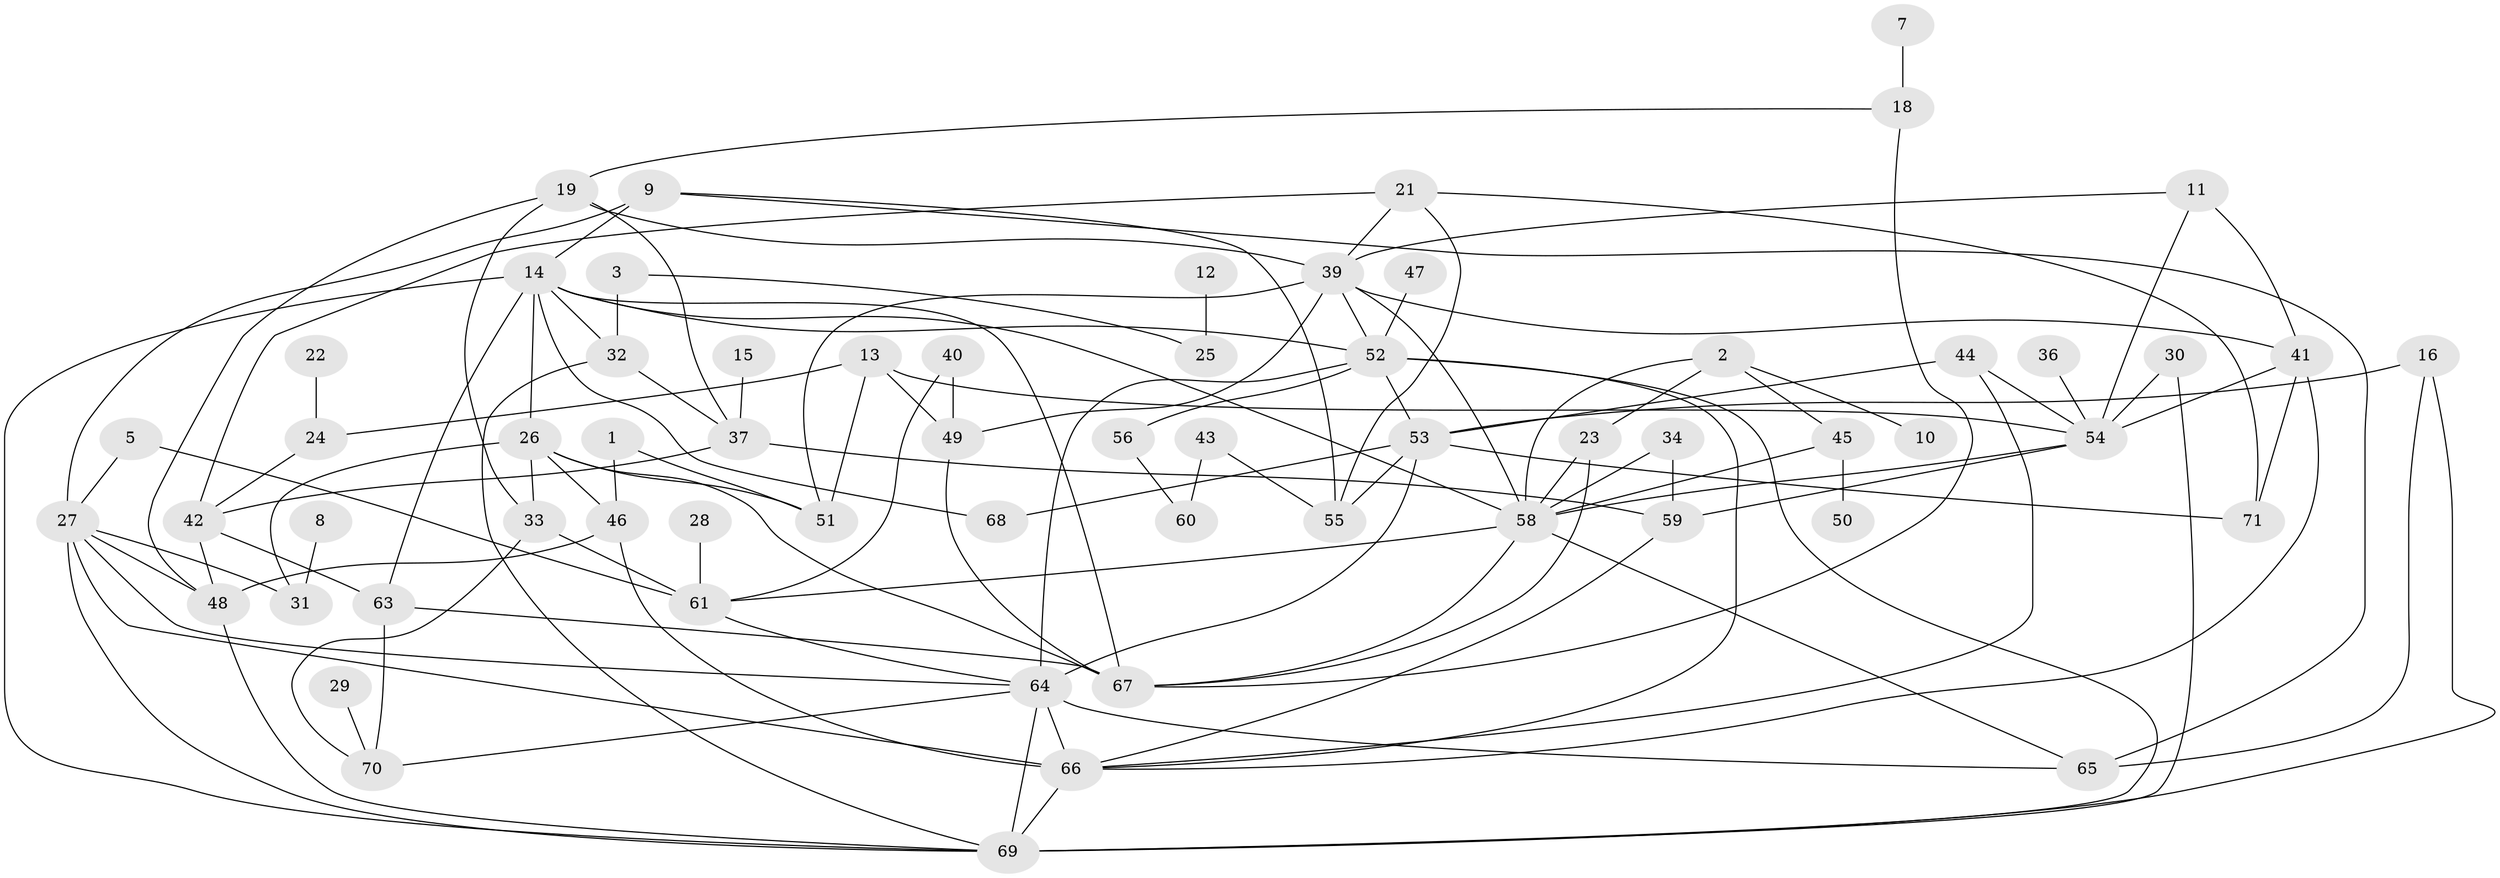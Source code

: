 // original degree distribution, {3: 0.2112676056338028, 2: 0.21830985915492956, 1: 0.1619718309859155, 4: 0.21830985915492956, 5: 0.08450704225352113, 0: 0.04929577464788732, 7: 0.007042253521126761, 6: 0.04929577464788732}
// Generated by graph-tools (version 1.1) at 2025/00/03/09/25 03:00:51]
// undirected, 63 vertices, 121 edges
graph export_dot {
graph [start="1"]
  node [color=gray90,style=filled];
  1;
  2;
  3;
  5;
  7;
  8;
  9;
  10;
  11;
  12;
  13;
  14;
  15;
  16;
  18;
  19;
  21;
  22;
  23;
  24;
  25;
  26;
  27;
  28;
  29;
  30;
  31;
  32;
  33;
  34;
  36;
  37;
  39;
  40;
  41;
  42;
  43;
  44;
  45;
  46;
  47;
  48;
  49;
  50;
  51;
  52;
  53;
  54;
  55;
  56;
  58;
  59;
  60;
  61;
  63;
  64;
  65;
  66;
  67;
  68;
  69;
  70;
  71;
  1 -- 46 [weight=1.0];
  1 -- 51 [weight=1.0];
  2 -- 10 [weight=1.0];
  2 -- 23 [weight=1.0];
  2 -- 45 [weight=1.0];
  2 -- 58 [weight=1.0];
  3 -- 25 [weight=1.0];
  3 -- 32 [weight=1.0];
  5 -- 27 [weight=1.0];
  5 -- 61 [weight=1.0];
  7 -- 18 [weight=1.0];
  8 -- 31 [weight=1.0];
  9 -- 14 [weight=1.0];
  9 -- 27 [weight=2.0];
  9 -- 55 [weight=1.0];
  9 -- 65 [weight=1.0];
  11 -- 39 [weight=1.0];
  11 -- 41 [weight=2.0];
  11 -- 54 [weight=1.0];
  12 -- 25 [weight=1.0];
  13 -- 24 [weight=1.0];
  13 -- 49 [weight=1.0];
  13 -- 51 [weight=1.0];
  13 -- 54 [weight=1.0];
  14 -- 26 [weight=2.0];
  14 -- 32 [weight=1.0];
  14 -- 52 [weight=1.0];
  14 -- 58 [weight=1.0];
  14 -- 63 [weight=1.0];
  14 -- 67 [weight=1.0];
  14 -- 68 [weight=1.0];
  14 -- 69 [weight=1.0];
  15 -- 37 [weight=1.0];
  16 -- 53 [weight=1.0];
  16 -- 65 [weight=1.0];
  16 -- 69 [weight=1.0];
  18 -- 19 [weight=1.0];
  18 -- 67 [weight=3.0];
  19 -- 33 [weight=1.0];
  19 -- 37 [weight=1.0];
  19 -- 39 [weight=1.0];
  19 -- 48 [weight=1.0];
  21 -- 39 [weight=1.0];
  21 -- 42 [weight=1.0];
  21 -- 55 [weight=1.0];
  21 -- 71 [weight=1.0];
  22 -- 24 [weight=1.0];
  23 -- 58 [weight=1.0];
  23 -- 67 [weight=1.0];
  24 -- 42 [weight=1.0];
  26 -- 31 [weight=1.0];
  26 -- 33 [weight=1.0];
  26 -- 46 [weight=1.0];
  26 -- 51 [weight=1.0];
  26 -- 67 [weight=2.0];
  27 -- 31 [weight=1.0];
  27 -- 48 [weight=1.0];
  27 -- 64 [weight=1.0];
  27 -- 66 [weight=1.0];
  27 -- 69 [weight=1.0];
  28 -- 61 [weight=1.0];
  29 -- 70 [weight=1.0];
  30 -- 54 [weight=1.0];
  30 -- 69 [weight=1.0];
  32 -- 37 [weight=1.0];
  32 -- 69 [weight=1.0];
  33 -- 61 [weight=1.0];
  33 -- 70 [weight=1.0];
  34 -- 58 [weight=1.0];
  34 -- 59 [weight=1.0];
  36 -- 54 [weight=1.0];
  37 -- 42 [weight=1.0];
  37 -- 59 [weight=1.0];
  39 -- 41 [weight=1.0];
  39 -- 49 [weight=1.0];
  39 -- 51 [weight=1.0];
  39 -- 52 [weight=1.0];
  39 -- 58 [weight=2.0];
  40 -- 49 [weight=1.0];
  40 -- 61 [weight=1.0];
  41 -- 54 [weight=2.0];
  41 -- 66 [weight=1.0];
  41 -- 71 [weight=1.0];
  42 -- 48 [weight=1.0];
  42 -- 63 [weight=1.0];
  43 -- 55 [weight=1.0];
  43 -- 60 [weight=1.0];
  44 -- 53 [weight=1.0];
  44 -- 54 [weight=1.0];
  44 -- 66 [weight=1.0];
  45 -- 50 [weight=1.0];
  45 -- 58 [weight=1.0];
  46 -- 48 [weight=1.0];
  46 -- 66 [weight=1.0];
  47 -- 52 [weight=1.0];
  48 -- 69 [weight=1.0];
  49 -- 67 [weight=1.0];
  52 -- 53 [weight=1.0];
  52 -- 56 [weight=1.0];
  52 -- 64 [weight=1.0];
  52 -- 66 [weight=1.0];
  52 -- 69 [weight=1.0];
  53 -- 55 [weight=1.0];
  53 -- 64 [weight=1.0];
  53 -- 68 [weight=1.0];
  53 -- 71 [weight=1.0];
  54 -- 58 [weight=1.0];
  54 -- 59 [weight=2.0];
  56 -- 60 [weight=1.0];
  58 -- 61 [weight=1.0];
  58 -- 65 [weight=1.0];
  58 -- 67 [weight=1.0];
  59 -- 66 [weight=1.0];
  61 -- 64 [weight=1.0];
  63 -- 67 [weight=2.0];
  63 -- 70 [weight=1.0];
  64 -- 65 [weight=1.0];
  64 -- 66 [weight=2.0];
  64 -- 69 [weight=1.0];
  64 -- 70 [weight=1.0];
  66 -- 69 [weight=1.0];
}
